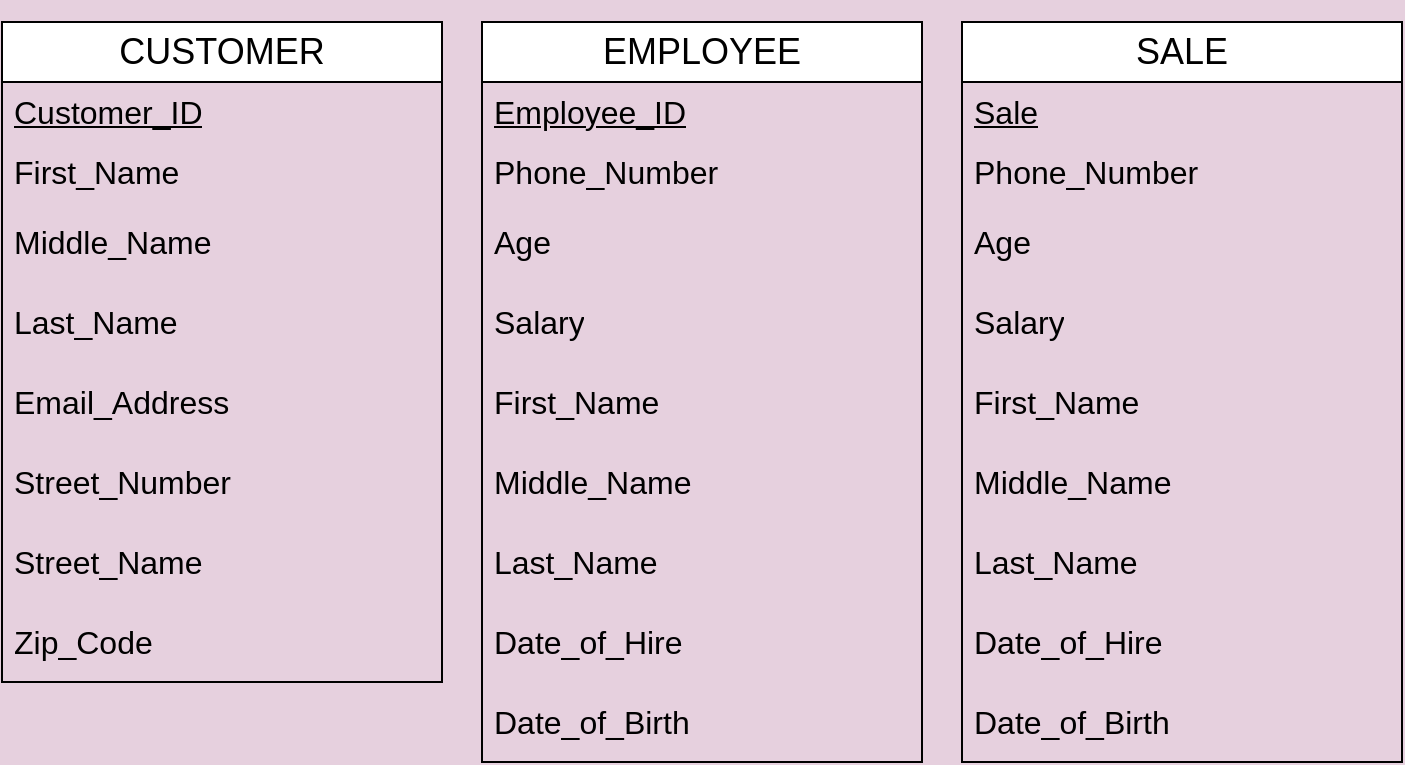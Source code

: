 <mxfile version="28.0.7">
  <diagram name="Page-1" id="mSBDL2XkNeczMF_-u8jz">
    <mxGraphModel dx="872" dy="1300" grid="1" gridSize="10" guides="1" tooltips="1" connect="1" arrows="1" fold="1" page="1" pageScale="1" pageWidth="1169" pageHeight="827" background="#E6D0DE" math="0" shadow="0">
      <root>
        <mxCell id="0" />
        <mxCell id="1" parent="0" />
        <mxCell id="dGs_UfOaDdk_Gln0rLEa-6" value="&lt;h2 style=&quot;&quot;&gt;&lt;span style=&quot;font-weight: normal;&quot;&gt;&lt;font style=&quot;color: rgb(0, 0, 0);&quot;&gt;CUSTOMER&lt;/font&gt;&lt;/span&gt;&lt;/h2&gt;" style="swimlane;fontStyle=0;childLayout=stackLayout;horizontal=1;startSize=30;horizontalStack=0;resizeParent=1;resizeParentMax=0;resizeLast=0;collapsible=1;marginBottom=0;whiteSpace=wrap;html=1;" vertex="1" parent="1">
          <mxGeometry x="100" y="-90" width="220" height="330" as="geometry" />
        </mxCell>
        <mxCell id="dGs_UfOaDdk_Gln0rLEa-7" value="&lt;u style=&quot;text-align: center;&quot;&gt;&lt;font style=&quot;font-size: 16px;&quot;&gt;Customer_ID&lt;/font&gt;&lt;/u&gt;" style="text;strokeColor=none;fillColor=none;align=left;verticalAlign=middle;spacingLeft=4;spacingRight=4;overflow=hidden;points=[[0,0.5],[1,0.5]];portConstraint=eastwest;rotatable=0;whiteSpace=wrap;html=1;" vertex="1" parent="dGs_UfOaDdk_Gln0rLEa-6">
          <mxGeometry y="30" width="220" height="30" as="geometry" />
        </mxCell>
        <mxCell id="dGs_UfOaDdk_Gln0rLEa-8" value="&lt;span style=&quot;font-size: 16px; text-align: center;&quot;&gt;First_Name&lt;/span&gt;" style="text;strokeColor=none;fillColor=none;align=left;verticalAlign=middle;spacingLeft=4;spacingRight=4;overflow=hidden;points=[[0,0.5],[1,0.5]];portConstraint=eastwest;rotatable=0;whiteSpace=wrap;html=1;" vertex="1" parent="dGs_UfOaDdk_Gln0rLEa-6">
          <mxGeometry y="60" width="220" height="30" as="geometry" />
        </mxCell>
        <mxCell id="dGs_UfOaDdk_Gln0rLEa-9" value="&lt;div style=&quot;text-align: center;&quot;&gt;&lt;span style=&quot;font-size: 16px;&quot;&gt;Middle_Name&lt;/span&gt;&lt;/div&gt;" style="text;strokeColor=none;fillColor=none;align=left;verticalAlign=middle;spacingLeft=4;spacingRight=4;overflow=hidden;points=[[0,0.5],[1,0.5]];portConstraint=eastwest;rotatable=0;whiteSpace=wrap;html=1;" vertex="1" parent="dGs_UfOaDdk_Gln0rLEa-6">
          <mxGeometry y="90" width="220" height="40" as="geometry" />
        </mxCell>
        <mxCell id="dGs_UfOaDdk_Gln0rLEa-23" value="&lt;div style=&quot;text-align: center;&quot;&gt;&lt;span style=&quot;font-size: 16px;&quot;&gt;Last_Name&lt;/span&gt;&lt;/div&gt;" style="text;strokeColor=none;fillColor=none;align=left;verticalAlign=middle;spacingLeft=4;spacingRight=4;overflow=hidden;points=[[0,0.5],[1,0.5]];portConstraint=eastwest;rotatable=0;whiteSpace=wrap;html=1;" vertex="1" parent="dGs_UfOaDdk_Gln0rLEa-6">
          <mxGeometry y="130" width="220" height="40" as="geometry" />
        </mxCell>
        <mxCell id="dGs_UfOaDdk_Gln0rLEa-24" value="&lt;div style=&quot;text-align: center;&quot;&gt;&lt;span style=&quot;font-size: 16px;&quot;&gt;Email_Address&lt;/span&gt;&lt;/div&gt;" style="text;strokeColor=none;fillColor=none;align=left;verticalAlign=middle;spacingLeft=4;spacingRight=4;overflow=hidden;points=[[0,0.5],[1,0.5]];portConstraint=eastwest;rotatable=0;whiteSpace=wrap;html=1;" vertex="1" parent="dGs_UfOaDdk_Gln0rLEa-6">
          <mxGeometry y="170" width="220" height="40" as="geometry" />
        </mxCell>
        <mxCell id="dGs_UfOaDdk_Gln0rLEa-25" value="&lt;div style=&quot;text-align: center;&quot;&gt;&lt;span style=&quot;font-size: 16px;&quot;&gt;Street_Number&lt;/span&gt;&lt;/div&gt;" style="text;strokeColor=none;fillColor=none;align=left;verticalAlign=middle;spacingLeft=4;spacingRight=4;overflow=hidden;points=[[0,0.5],[1,0.5]];portConstraint=eastwest;rotatable=0;whiteSpace=wrap;html=1;" vertex="1" parent="dGs_UfOaDdk_Gln0rLEa-6">
          <mxGeometry y="210" width="220" height="40" as="geometry" />
        </mxCell>
        <mxCell id="dGs_UfOaDdk_Gln0rLEa-26" value="&lt;div style=&quot;text-align: center;&quot;&gt;&lt;span style=&quot;font-size: 16px;&quot;&gt;Street_Name&lt;/span&gt;&lt;/div&gt;" style="text;strokeColor=none;fillColor=none;align=left;verticalAlign=middle;spacingLeft=4;spacingRight=4;overflow=hidden;points=[[0,0.5],[1,0.5]];portConstraint=eastwest;rotatable=0;whiteSpace=wrap;html=1;" vertex="1" parent="dGs_UfOaDdk_Gln0rLEa-6">
          <mxGeometry y="250" width="220" height="40" as="geometry" />
        </mxCell>
        <mxCell id="dGs_UfOaDdk_Gln0rLEa-27" value="&lt;div style=&quot;text-align: center;&quot;&gt;&lt;span style=&quot;font-size: 16px;&quot;&gt;Zip_Code&lt;/span&gt;&lt;/div&gt;" style="text;strokeColor=none;fillColor=none;align=left;verticalAlign=middle;spacingLeft=4;spacingRight=4;overflow=hidden;points=[[0,0.5],[1,0.5]];portConstraint=eastwest;rotatable=0;whiteSpace=wrap;html=1;" vertex="1" parent="dGs_UfOaDdk_Gln0rLEa-6">
          <mxGeometry y="290" width="220" height="40" as="geometry" />
        </mxCell>
        <mxCell id="dGs_UfOaDdk_Gln0rLEa-32" value="&lt;h2 style=&quot;&quot;&gt;&lt;span style=&quot;font-weight: 400;&quot;&gt;EMPLOYEE&lt;/span&gt;&lt;/h2&gt;" style="swimlane;fontStyle=0;childLayout=stackLayout;horizontal=1;startSize=30;horizontalStack=0;resizeParent=1;resizeParentMax=0;resizeLast=0;collapsible=1;marginBottom=0;whiteSpace=wrap;html=1;" vertex="1" parent="1">
          <mxGeometry x="340" y="-90" width="220" height="370" as="geometry" />
        </mxCell>
        <mxCell id="dGs_UfOaDdk_Gln0rLEa-33" value="&lt;div style=&quot;text-align: center;&quot;&gt;&lt;span style=&quot;background-color: transparent; color: light-dark(rgb(0, 0, 0), rgb(255, 255, 255)); font-size: 16px;&quot;&gt;&lt;u&gt;Employee_ID&lt;/u&gt;&lt;/span&gt;&lt;/div&gt;" style="text;strokeColor=none;fillColor=none;align=left;verticalAlign=middle;spacingLeft=4;spacingRight=4;overflow=hidden;points=[[0,0.5],[1,0.5]];portConstraint=eastwest;rotatable=0;whiteSpace=wrap;html=1;" vertex="1" parent="dGs_UfOaDdk_Gln0rLEa-32">
          <mxGeometry y="30" width="220" height="30" as="geometry" />
        </mxCell>
        <mxCell id="dGs_UfOaDdk_Gln0rLEa-34" value="&lt;div style=&quot;text-align: center;&quot;&gt;&lt;span style=&quot;background-color: transparent; color: light-dark(rgb(0, 0, 0), rgb(255, 255, 255)); font-size: 16px;&quot;&gt;Phone_Number&lt;/span&gt;&lt;/div&gt;" style="text;strokeColor=none;fillColor=none;align=left;verticalAlign=middle;spacingLeft=4;spacingRight=4;overflow=hidden;points=[[0,0.5],[1,0.5]];portConstraint=eastwest;rotatable=0;whiteSpace=wrap;html=1;" vertex="1" parent="dGs_UfOaDdk_Gln0rLEa-32">
          <mxGeometry y="60" width="220" height="30" as="geometry" />
        </mxCell>
        <mxCell id="dGs_UfOaDdk_Gln0rLEa-35" value="&lt;div style=&quot;text-align: center;&quot;&gt;&lt;span style=&quot;font-size: 16px;&quot;&gt;Age&lt;/span&gt;&lt;/div&gt;" style="text;strokeColor=none;fillColor=none;align=left;verticalAlign=middle;spacingLeft=4;spacingRight=4;overflow=hidden;points=[[0,0.5],[1,0.5]];portConstraint=eastwest;rotatable=0;whiteSpace=wrap;html=1;" vertex="1" parent="dGs_UfOaDdk_Gln0rLEa-32">
          <mxGeometry y="90" width="220" height="40" as="geometry" />
        </mxCell>
        <mxCell id="dGs_UfOaDdk_Gln0rLEa-36" value="&lt;div style=&quot;text-align: center;&quot;&gt;&lt;span style=&quot;font-size: 16px;&quot;&gt;Salary&lt;/span&gt;&lt;/div&gt;" style="text;strokeColor=none;fillColor=none;align=left;verticalAlign=middle;spacingLeft=4;spacingRight=4;overflow=hidden;points=[[0,0.5],[1,0.5]];portConstraint=eastwest;rotatable=0;whiteSpace=wrap;html=1;" vertex="1" parent="dGs_UfOaDdk_Gln0rLEa-32">
          <mxGeometry y="130" width="220" height="40" as="geometry" />
        </mxCell>
        <mxCell id="dGs_UfOaDdk_Gln0rLEa-37" value="&lt;div style=&quot;text-align: center;&quot;&gt;&lt;span style=&quot;font-size: 16px;&quot;&gt;First_Name&lt;/span&gt;&lt;/div&gt;" style="text;strokeColor=none;fillColor=none;align=left;verticalAlign=middle;spacingLeft=4;spacingRight=4;overflow=hidden;points=[[0,0.5],[1,0.5]];portConstraint=eastwest;rotatable=0;whiteSpace=wrap;html=1;" vertex="1" parent="dGs_UfOaDdk_Gln0rLEa-32">
          <mxGeometry y="170" width="220" height="40" as="geometry" />
        </mxCell>
        <mxCell id="dGs_UfOaDdk_Gln0rLEa-38" value="&lt;div style=&quot;text-align: center;&quot;&gt;&lt;span style=&quot;font-size: 16px;&quot;&gt;Middle_Name&lt;/span&gt;&lt;/div&gt;" style="text;strokeColor=none;fillColor=none;align=left;verticalAlign=middle;spacingLeft=4;spacingRight=4;overflow=hidden;points=[[0,0.5],[1,0.5]];portConstraint=eastwest;rotatable=0;whiteSpace=wrap;html=1;" vertex="1" parent="dGs_UfOaDdk_Gln0rLEa-32">
          <mxGeometry y="210" width="220" height="40" as="geometry" />
        </mxCell>
        <mxCell id="dGs_UfOaDdk_Gln0rLEa-39" value="&lt;div style=&quot;text-align: center;&quot;&gt;&lt;span style=&quot;font-size: 16px;&quot;&gt;Last_Name&lt;/span&gt;&lt;/div&gt;" style="text;strokeColor=none;fillColor=none;align=left;verticalAlign=middle;spacingLeft=4;spacingRight=4;overflow=hidden;points=[[0,0.5],[1,0.5]];portConstraint=eastwest;rotatable=0;whiteSpace=wrap;html=1;" vertex="1" parent="dGs_UfOaDdk_Gln0rLEa-32">
          <mxGeometry y="250" width="220" height="40" as="geometry" />
        </mxCell>
        <mxCell id="dGs_UfOaDdk_Gln0rLEa-40" value="&lt;div style=&quot;text-align: center;&quot;&gt;&lt;span style=&quot;font-size: 16px;&quot;&gt;Date_of_Hire&lt;/span&gt;&lt;/div&gt;" style="text;strokeColor=none;fillColor=none;align=left;verticalAlign=middle;spacingLeft=4;spacingRight=4;overflow=hidden;points=[[0,0.5],[1,0.5]];portConstraint=eastwest;rotatable=0;whiteSpace=wrap;html=1;" vertex="1" parent="dGs_UfOaDdk_Gln0rLEa-32">
          <mxGeometry y="290" width="220" height="40" as="geometry" />
        </mxCell>
        <mxCell id="dGs_UfOaDdk_Gln0rLEa-42" value="&lt;div style=&quot;text-align: center;&quot;&gt;&lt;span style=&quot;font-size: 16px;&quot;&gt;Date_of_Birth&lt;/span&gt;&lt;/div&gt;" style="text;strokeColor=none;fillColor=none;align=left;verticalAlign=middle;spacingLeft=4;spacingRight=4;overflow=hidden;points=[[0,0.5],[1,0.5]];portConstraint=eastwest;rotatable=0;whiteSpace=wrap;html=1;" vertex="1" parent="dGs_UfOaDdk_Gln0rLEa-32">
          <mxGeometry y="330" width="220" height="40" as="geometry" />
        </mxCell>
        <mxCell id="dGs_UfOaDdk_Gln0rLEa-46" value="&lt;h2 style=&quot;&quot;&gt;&lt;span style=&quot;font-weight: 400;&quot;&gt;SALE&lt;/span&gt;&lt;/h2&gt;" style="swimlane;fontStyle=0;childLayout=stackLayout;horizontal=1;startSize=30;horizontalStack=0;resizeParent=1;resizeParentMax=0;resizeLast=0;collapsible=1;marginBottom=0;whiteSpace=wrap;html=1;" vertex="1" parent="1">
          <mxGeometry x="580" y="-90" width="220" height="370" as="geometry" />
        </mxCell>
        <mxCell id="dGs_UfOaDdk_Gln0rLEa-47" value="&lt;div style=&quot;text-align: center;&quot;&gt;&lt;span style=&quot;font-size: 16px;&quot;&gt;&lt;u&gt;Sale&lt;/u&gt;&lt;/span&gt;&lt;/div&gt;" style="text;strokeColor=none;fillColor=none;align=left;verticalAlign=middle;spacingLeft=4;spacingRight=4;overflow=hidden;points=[[0,0.5],[1,0.5]];portConstraint=eastwest;rotatable=0;whiteSpace=wrap;html=1;" vertex="1" parent="dGs_UfOaDdk_Gln0rLEa-46">
          <mxGeometry y="30" width="220" height="30" as="geometry" />
        </mxCell>
        <mxCell id="dGs_UfOaDdk_Gln0rLEa-48" value="&lt;div style=&quot;text-align: center;&quot;&gt;&lt;span style=&quot;background-color: transparent; color: light-dark(rgb(0, 0, 0), rgb(255, 255, 255)); font-size: 16px;&quot;&gt;Phone_Number&lt;/span&gt;&lt;/div&gt;" style="text;strokeColor=none;fillColor=none;align=left;verticalAlign=middle;spacingLeft=4;spacingRight=4;overflow=hidden;points=[[0,0.5],[1,0.5]];portConstraint=eastwest;rotatable=0;whiteSpace=wrap;html=1;" vertex="1" parent="dGs_UfOaDdk_Gln0rLEa-46">
          <mxGeometry y="60" width="220" height="30" as="geometry" />
        </mxCell>
        <mxCell id="dGs_UfOaDdk_Gln0rLEa-49" value="&lt;div style=&quot;text-align: center;&quot;&gt;&lt;span style=&quot;font-size: 16px;&quot;&gt;Age&lt;/span&gt;&lt;/div&gt;" style="text;strokeColor=none;fillColor=none;align=left;verticalAlign=middle;spacingLeft=4;spacingRight=4;overflow=hidden;points=[[0,0.5],[1,0.5]];portConstraint=eastwest;rotatable=0;whiteSpace=wrap;html=1;" vertex="1" parent="dGs_UfOaDdk_Gln0rLEa-46">
          <mxGeometry y="90" width="220" height="40" as="geometry" />
        </mxCell>
        <mxCell id="dGs_UfOaDdk_Gln0rLEa-50" value="&lt;div style=&quot;text-align: center;&quot;&gt;&lt;span style=&quot;font-size: 16px;&quot;&gt;Salary&lt;/span&gt;&lt;/div&gt;" style="text;strokeColor=none;fillColor=none;align=left;verticalAlign=middle;spacingLeft=4;spacingRight=4;overflow=hidden;points=[[0,0.5],[1,0.5]];portConstraint=eastwest;rotatable=0;whiteSpace=wrap;html=1;" vertex="1" parent="dGs_UfOaDdk_Gln0rLEa-46">
          <mxGeometry y="130" width="220" height="40" as="geometry" />
        </mxCell>
        <mxCell id="dGs_UfOaDdk_Gln0rLEa-51" value="&lt;div style=&quot;text-align: center;&quot;&gt;&lt;span style=&quot;font-size: 16px;&quot;&gt;First_Name&lt;/span&gt;&lt;/div&gt;" style="text;strokeColor=none;fillColor=none;align=left;verticalAlign=middle;spacingLeft=4;spacingRight=4;overflow=hidden;points=[[0,0.5],[1,0.5]];portConstraint=eastwest;rotatable=0;whiteSpace=wrap;html=1;" vertex="1" parent="dGs_UfOaDdk_Gln0rLEa-46">
          <mxGeometry y="170" width="220" height="40" as="geometry" />
        </mxCell>
        <mxCell id="dGs_UfOaDdk_Gln0rLEa-52" value="&lt;div style=&quot;text-align: center;&quot;&gt;&lt;span style=&quot;font-size: 16px;&quot;&gt;Middle_Name&lt;/span&gt;&lt;/div&gt;" style="text;strokeColor=none;fillColor=none;align=left;verticalAlign=middle;spacingLeft=4;spacingRight=4;overflow=hidden;points=[[0,0.5],[1,0.5]];portConstraint=eastwest;rotatable=0;whiteSpace=wrap;html=1;" vertex="1" parent="dGs_UfOaDdk_Gln0rLEa-46">
          <mxGeometry y="210" width="220" height="40" as="geometry" />
        </mxCell>
        <mxCell id="dGs_UfOaDdk_Gln0rLEa-53" value="&lt;div style=&quot;text-align: center;&quot;&gt;&lt;span style=&quot;font-size: 16px;&quot;&gt;Last_Name&lt;/span&gt;&lt;/div&gt;" style="text;strokeColor=none;fillColor=none;align=left;verticalAlign=middle;spacingLeft=4;spacingRight=4;overflow=hidden;points=[[0,0.5],[1,0.5]];portConstraint=eastwest;rotatable=0;whiteSpace=wrap;html=1;" vertex="1" parent="dGs_UfOaDdk_Gln0rLEa-46">
          <mxGeometry y="250" width="220" height="40" as="geometry" />
        </mxCell>
        <mxCell id="dGs_UfOaDdk_Gln0rLEa-54" value="&lt;div style=&quot;text-align: center;&quot;&gt;&lt;span style=&quot;font-size: 16px;&quot;&gt;Date_of_Hire&lt;/span&gt;&lt;/div&gt;" style="text;strokeColor=none;fillColor=none;align=left;verticalAlign=middle;spacingLeft=4;spacingRight=4;overflow=hidden;points=[[0,0.5],[1,0.5]];portConstraint=eastwest;rotatable=0;whiteSpace=wrap;html=1;" vertex="1" parent="dGs_UfOaDdk_Gln0rLEa-46">
          <mxGeometry y="290" width="220" height="40" as="geometry" />
        </mxCell>
        <mxCell id="dGs_UfOaDdk_Gln0rLEa-55" value="&lt;div style=&quot;text-align: center;&quot;&gt;&lt;span style=&quot;font-size: 16px;&quot;&gt;Date_of_Birth&lt;/span&gt;&lt;/div&gt;" style="text;strokeColor=none;fillColor=none;align=left;verticalAlign=middle;spacingLeft=4;spacingRight=4;overflow=hidden;points=[[0,0.5],[1,0.5]];portConstraint=eastwest;rotatable=0;whiteSpace=wrap;html=1;" vertex="1" parent="dGs_UfOaDdk_Gln0rLEa-46">
          <mxGeometry y="330" width="220" height="40" as="geometry" />
        </mxCell>
      </root>
    </mxGraphModel>
  </diagram>
</mxfile>
